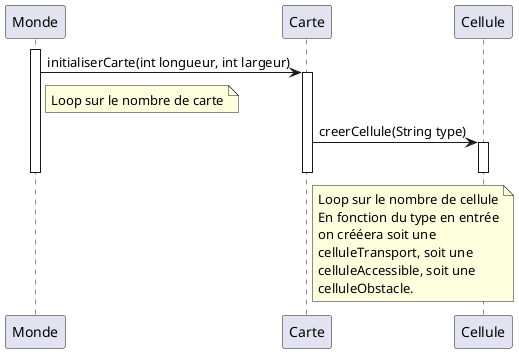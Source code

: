 @startuml
activate Monde
Monde -> Carte : initialiserCarte(int longueur, int largeur)
activate Carte
note right of Monde
    Loop sur le nombre de carte
end note

Carte -> Cellule : creerCellule(String type)
activate Cellule
note right of Carte
    Loop sur le nombre de cellule
    En fonction du type en entrée
    on crééera soit une 
    celluleTransport, soit une 
    celluleAccessible, soit une 
    celluleObstacle.
end note
deactivate Cellule
deactivate Carte
deactivate Monde
@enduml
